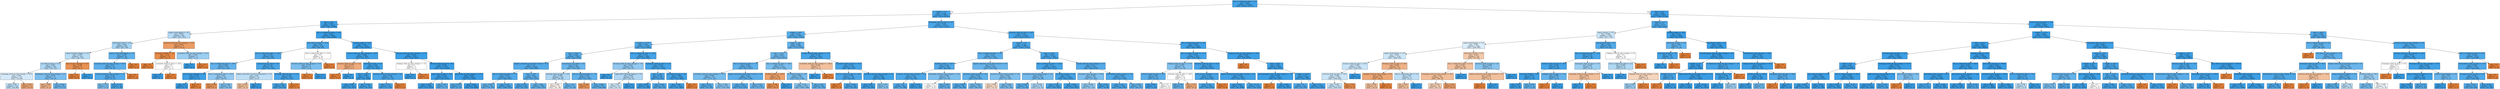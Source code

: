 digraph Tree {
node [shape=box, style="filled", color="black"] ;
0 [label="due_vs_submission_date <= 0.5\ngini = 0.083\nsamples = 153943\nvalue = [6670, 147273]", fillcolor="#399de5f3"] ;
1 [label="weight <= 1.5\ngini = 0.126\nsamples = 70923\nvalue = [4778, 66145]", fillcolor="#399de5ed"] ;
0 -> 1 [labeldistance=2.5, labelangle=45, headlabel="True"] ;
2 [label="date <= 33.0\ngini = 0.037\nsamples = 19112\nvalue = [363, 18749]", fillcolor="#399de5fa"] ;
1 -> 2 ;
3 [label="region_South Region <= 0.5\ngini = 0.474\nsamples = 262\nvalue = [101, 161]", fillcolor="#399de55f"] ;
2 -> 3 ;
4 [label="imd_band_0-10% <= 0.5\ngini = 0.458\nsamples = 245\nvalue = [87, 158]", fillcolor="#399de573"] ;
3 -> 4 ;
5 [label="region_Yorkshire Region <= 0.5\ngini = 0.478\nsamples = 203\nvalue = [80, 123]", fillcolor="#399de559"] ;
4 -> 5 ;
6 [label="url_clicks_by_days <= 0.5\ngini = 0.467\nsamples = 194\nvalue = [72, 122]", fillcolor="#399de569"] ;
5 -> 6 ;
7 [label="homepage_clicks_by_days_change <= 25.5\ngini = 0.493\nsamples = 123\nvalue = [54, 69]", fillcolor="#399de537"] ;
6 -> 7 ;
8 [label="gini = 0.48\nsamples = 110\nvalue = [44, 66]", fillcolor="#399de555"] ;
7 -> 8 ;
9 [label="gini = 0.355\nsamples = 13\nvalue = [10, 3]", fillcolor="#e58139b3"] ;
7 -> 9 ;
10 [label="homepage_clicks_by_days_change <= 6.5\ngini = 0.378\nsamples = 71\nvalue = [18, 53]", fillcolor="#399de5a8"] ;
6 -> 10 ;
11 [label="gini = 0.408\nsamples = 7\nvalue = [5, 2]", fillcolor="#e5813999"] ;
10 -> 11 ;
12 [label="gini = 0.324\nsamples = 64\nvalue = [13, 51]", fillcolor="#399de5be"] ;
10 -> 12 ;
13 [label="num_of_prev_attempts <= 0.5\ngini = 0.198\nsamples = 9\nvalue = [8, 1]", fillcolor="#e58139df"] ;
5 -> 13 ;
14 [label="gini = 0.0\nsamples = 8\nvalue = [8, 0]", fillcolor="#e58139ff"] ;
13 -> 14 ;
15 [label="gini = 0.0\nsamples = 1\nvalue = [0, 1]", fillcolor="#399de5ff"] ;
13 -> 15 ;
16 [label="region_South West Region <= 0.5\ngini = 0.278\nsamples = 42\nvalue = [7, 35]", fillcolor="#399de5cc"] ;
4 -> 16 ;
17 [label="oucontent_clicks_by_days_change <= 92.0\ngini = 0.25\nsamples = 41\nvalue = [6, 35]", fillcolor="#399de5d3"] ;
16 -> 17 ;
18 [label="resource_clicks_by_days_change <= 1.5\ngini = 0.219\nsamples = 40\nvalue = [5, 35]", fillcolor="#399de5db"] ;
17 -> 18 ;
19 [label="gini = 0.375\nsamples = 12\nvalue = [3, 9]", fillcolor="#399de5aa"] ;
18 -> 19 ;
20 [label="gini = 0.133\nsamples = 28\nvalue = [2, 26]", fillcolor="#399de5eb"] ;
18 -> 20 ;
21 [label="gini = 0.0\nsamples = 1\nvalue = [1, 0]", fillcolor="#e58139ff"] ;
17 -> 21 ;
22 [label="gini = 0.0\nsamples = 1\nvalue = [1, 0]", fillcolor="#e58139ff"] ;
16 -> 22 ;
23 [label="resource_clicks_by_days_change <= 13.0\ngini = 0.291\nsamples = 17\nvalue = [14, 3]", fillcolor="#e58139c8"] ;
3 -> 23 ;
24 [label="imd_band_70-80% <= 0.5\ngini = 0.133\nsamples = 14\nvalue = [13, 1]", fillcolor="#e58139eb"] ;
23 -> 24 ;
25 [label="gini = 0.0\nsamples = 12\nvalue = [12, 0]", fillcolor="#e58139ff"] ;
24 -> 25 ;
26 [label="oucontent_clicks_by_days <= 20.0\ngini = 0.5\nsamples = 2\nvalue = [1, 1]", fillcolor="#e5813900"] ;
24 -> 26 ;
27 [label="gini = 0.0\nsamples = 1\nvalue = [0, 1]", fillcolor="#399de5ff"] ;
26 -> 27 ;
28 [label="gini = 0.0\nsamples = 1\nvalue = [1, 0]", fillcolor="#e58139ff"] ;
26 -> 28 ;
29 [label="oucontent_clicks_by_days_change <= 41.0\ngini = 0.444\nsamples = 3\nvalue = [1, 2]", fillcolor="#399de57f"] ;
23 -> 29 ;
30 [label="gini = 0.0\nsamples = 2\nvalue = [0, 2]", fillcolor="#399de5ff"] ;
29 -> 30 ;
31 [label="gini = 0.0\nsamples = 1\nvalue = [1, 0]", fillcolor="#e58139ff"] ;
29 -> 31 ;
32 [label="due_vs_submission_date <= -6.5\ngini = 0.027\nsamples = 18850\nvalue = [262, 18588]", fillcolor="#399de5fb"] ;
2 -> 32 ;
33 [label="quiz_clicks_by_days <= 41.0\ngini = 0.19\nsamples = 638\nvalue = [68, 570]", fillcolor="#399de5e1"] ;
32 -> 33 ;
34 [label="due_vs_submission_date <= -24.5\ngini = 0.178\nsamples = 626\nvalue = [62, 564]", fillcolor="#399de5e3"] ;
33 -> 34 ;
35 [label="due_vs_submission_date <= -58.5\ngini = 0.288\nsamples = 155\nvalue = [27, 128]", fillcolor="#399de5c9"] ;
34 -> 35 ;
36 [label="num_of_prev_attempts <= 1.5\ngini = 0.027\nsamples = 72\nvalue = [1, 71]", fillcolor="#399de5fb"] ;
35 -> 36 ;
37 [label="gini = 0.0\nsamples = 71\nvalue = [0, 71]", fillcolor="#399de5ff"] ;
36 -> 37 ;
38 [label="gini = 0.0\nsamples = 1\nvalue = [1, 0]", fillcolor="#e58139ff"] ;
36 -> 38 ;
39 [label="due_vs_submission_date <= -53.5\ngini = 0.43\nsamples = 83\nvalue = [26, 57]", fillcolor="#399de58b"] ;
35 -> 39 ;
40 [label="gini = 0.245\nsamples = 7\nvalue = [6, 1]", fillcolor="#e58139d4"] ;
39 -> 40 ;
41 [label="gini = 0.388\nsamples = 76\nvalue = [20, 56]", fillcolor="#399de5a4"] ;
39 -> 41 ;
42 [label="assessment_type_TMA <= 0.5\ngini = 0.138\nsamples = 471\nvalue = [35, 436]", fillcolor="#399de5eb"] ;
34 -> 42 ;
43 [label="highest_education_A Level or Equivalent <= 0.5\ngini = 0.48\nsamples = 10\nvalue = [4, 6]", fillcolor="#399de555"] ;
42 -> 43 ;
44 [label="gini = 0.444\nsamples = 6\nvalue = [4, 2]", fillcolor="#e581397f"] ;
43 -> 44 ;
45 [label="gini = 0.0\nsamples = 4\nvalue = [0, 4]", fillcolor="#399de5ff"] ;
43 -> 45 ;
46 [label="forumng_clicks_by_days <= 81.0\ngini = 0.125\nsamples = 461\nvalue = [31, 430]", fillcolor="#399de5ed"] ;
42 -> 46 ;
47 [label="gini = 0.122\nsamples = 460\nvalue = [30, 430]", fillcolor="#399de5ed"] ;
46 -> 47 ;
48 [label="gini = 0.0\nsamples = 1\nvalue = [1, 0]", fillcolor="#e58139ff"] ;
46 -> 48 ;
49 [label="due_vs_submission_date <= -12.0\ngini = 0.5\nsamples = 12\nvalue = [6, 6]", fillcolor="#e5813900"] ;
33 -> 49 ;
50 [label="resource_clicks_by_days_change <= -5.5\ngini = 0.375\nsamples = 8\nvalue = [2, 6]", fillcolor="#399de5aa"] ;
49 -> 50 ;
51 [label="gini = 0.0\nsamples = 2\nvalue = [2, 0]", fillcolor="#e58139ff"] ;
50 -> 51 ;
52 [label="gini = 0.0\nsamples = 6\nvalue = [0, 6]", fillcolor="#399de5ff"] ;
50 -> 52 ;
53 [label="gini = 0.0\nsamples = 4\nvalue = [4, 0]", fillcolor="#e58139ff"] ;
49 -> 53 ;
54 [label="studied_credits <= 52.5\ngini = 0.021\nsamples = 18212\nvalue = [194, 18018]", fillcolor="#399de5fc"] ;
32 -> 54 ;
55 [label="resource_clicks_by_days_change <= -20.0\ngini = 0.068\nsamples = 1635\nvalue = [58, 1577]", fillcolor="#399de5f6"] ;
54 -> 55 ;
56 [label="resource_clicks_by_days <= 3.0\ngini = 0.375\nsamples = 4\nvalue = [3, 1]", fillcolor="#e58139aa"] ;
55 -> 56 ;
57 [label="gini = 0.0\nsamples = 3\nvalue = [3, 0]", fillcolor="#e58139ff"] ;
56 -> 57 ;
58 [label="gini = 0.0\nsamples = 1\nvalue = [0, 1]", fillcolor="#399de5ff"] ;
56 -> 58 ;
59 [label="imd_band_0-10% <= 0.5\ngini = 0.065\nsamples = 1631\nvalue = [55, 1576]", fillcolor="#399de5f6"] ;
55 -> 59 ;
60 [label="date <= 225.5\ngini = 0.054\nsamples = 1440\nvalue = [40, 1400]", fillcolor="#399de5f8"] ;
59 -> 60 ;
61 [label="gini = 0.036\nsamples = 1077\nvalue = [20, 1057]", fillcolor="#399de5fa"] ;
60 -> 61 ;
62 [label="gini = 0.104\nsamples = 363\nvalue = [20, 343]", fillcolor="#399de5f0"] ;
60 -> 62 ;
63 [label="glossary_clicks_by_days_change <= 4.5\ngini = 0.145\nsamples = 191\nvalue = [15, 176]", fillcolor="#399de5e9"] ;
59 -> 63 ;
64 [label="gini = 0.137\nsamples = 190\nvalue = [14, 176]", fillcolor="#399de5eb"] ;
63 -> 64 ;
65 [label="gini = 0.0\nsamples = 1\nvalue = [1, 0]", fillcolor="#e58139ff"] ;
63 -> 65 ;
66 [label="glossary_clicks_by_days_change <= -11.5\ngini = 0.016\nsamples = 16577\nvalue = [136, 16441]", fillcolor="#399de5fd"] ;
54 -> 66 ;
67 [label="subpage_clicks_by_days_change <= -3.5\ngini = 0.5\nsamples = 2\nvalue = [1, 1]", fillcolor="#e5813900"] ;
66 -> 67 ;
68 [label="gini = 0.0\nsamples = 1\nvalue = [0, 1]", fillcolor="#399de5ff"] ;
67 -> 68 ;
69 [label="gini = 0.0\nsamples = 1\nvalue = [1, 0]", fillcolor="#e58139ff"] ;
67 -> 69 ;
70 [label="forumng_clicks_by_days <= 6.5\ngini = 0.016\nsamples = 16575\nvalue = [135, 16440]", fillcolor="#399de5fd"] ;
66 -> 70 ;
71 [label="page_clicks_by_days <= 8.0\ngini = 0.025\nsamples = 8233\nvalue = [103, 8130]", fillcolor="#399de5fc"] ;
70 -> 71 ;
72 [label="gini = 0.024\nsamples = 8220\nvalue = [101, 8119]", fillcolor="#399de5fc"] ;
71 -> 72 ;
73 [label="gini = 0.26\nsamples = 13\nvalue = [2, 11]", fillcolor="#399de5d1"] ;
71 -> 73 ;
74 [label="quiz_clicks_by_days_change <= -37.5\ngini = 0.008\nsamples = 8342\nvalue = [32, 8310]", fillcolor="#399de5fe"] ;
70 -> 74 ;
75 [label="gini = 0.219\nsamples = 16\nvalue = [2, 14]", fillcolor="#399de5db"] ;
74 -> 75 ;
76 [label="gini = 0.007\nsamples = 8326\nvalue = [30, 8296]", fillcolor="#399de5fe"] ;
74 -> 76 ;
77 [label="homepage_clicks_by_days <= 9.5\ngini = 0.156\nsamples = 51811\nvalue = [4415, 47396]", fillcolor="#399de5e7"] ;
1 -> 77 ;
78 [label="weight <= 19.0\ngini = 0.227\nsamples = 17645\nvalue = [2306, 15339]", fillcolor="#399de5d9"] ;
77 -> 78 ;
79 [label="weight <= 17.75\ngini = 0.188\nsamples = 11165\nvalue = [1172, 9993]", fillcolor="#399de5e1"] ;
78 -> 79 ;
80 [label="date <= 150.0\ngini = 0.224\nsamples = 7266\nvalue = [936, 6330]", fillcolor="#399de5d9"] ;
79 -> 80 ;
81 [label="highest_education_Lower Than A Level <= 0.5\ngini = 0.21\nsamples = 6438\nvalue = [769, 5669]", fillcolor="#399de5dc"] ;
80 -> 81 ;
82 [label="due_vs_submission_date <= -7.5\ngini = 0.187\nsamples = 4455\nvalue = [464, 3991]", fillcolor="#399de5e1"] ;
81 -> 82 ;
83 [label="gini = 0.291\nsamples = 430\nvalue = [76, 354]", fillcolor="#399de5c8"] ;
82 -> 83 ;
84 [label="gini = 0.174\nsamples = 4025\nvalue = [388, 3637]", fillcolor="#399de5e4"] ;
82 -> 84 ;
85 [label="date <= 24.5\ngini = 0.26\nsamples = 1983\nvalue = [305, 1678]", fillcolor="#399de5d1"] ;
81 -> 85 ;
86 [label="gini = 0.175\nsamples = 588\nvalue = [57, 531]", fillcolor="#399de5e4"] ;
85 -> 86 ;
87 [label="gini = 0.292\nsamples = 1395\nvalue = [248, 1147]", fillcolor="#399de5c8"] ;
85 -> 87 ;
88 [label="assessment_type_CMA <= 0.5\ngini = 0.322\nsamples = 828\nvalue = [167, 661]", fillcolor="#399de5bf"] ;
80 -> 88 ;
89 [label="forumng_clicks_by_days <= 0.5\ngini = 0.466\nsamples = 149\nvalue = [55, 94]", fillcolor="#399de56a"] ;
88 -> 89 ;
90 [label="gini = 0.499\nsamples = 79\nvalue = [41, 38]", fillcolor="#e5813913"] ;
89 -> 90 ;
91 [label="gini = 0.32\nsamples = 70\nvalue = [14, 56]", fillcolor="#399de5bf"] ;
89 -> 91 ;
92 [label="due_vs_submission_date <= -7.0\ngini = 0.275\nsamples = 679\nvalue = [112, 567]", fillcolor="#399de5cd"] ;
88 -> 92 ;
93 [label="gini = 0.245\nsamples = 7\nvalue = [6, 1]", fillcolor="#e58139d4"] ;
92 -> 93 ;
94 [label="gini = 0.266\nsamples = 672\nvalue = [106, 566]", fillcolor="#399de5cf"] ;
92 -> 94 ;
95 [label="due_vs_submission_date <= -29.5\ngini = 0.114\nsamples = 3899\nvalue = [236, 3663]", fillcolor="#399de5ef"] ;
79 -> 95 ;
96 [label="forumng_clicks_by_days_change <= -7.0\ngini = 0.424\nsamples = 82\nvalue = [25, 57]", fillcolor="#399de58f"] ;
95 -> 96 ;
97 [label="gini = 0.0\nsamples = 15\nvalue = [0, 15]", fillcolor="#399de5ff"] ;
96 -> 97 ;
98 [label="region_West Midlands Region <= 0.5\ngini = 0.468\nsamples = 67\nvalue = [25, 42]", fillcolor="#399de567"] ;
96 -> 98 ;
99 [label="gini = 0.49\nsamples = 58\nvalue = [25, 33]", fillcolor="#399de53e"] ;
98 -> 99 ;
100 [label="gini = 0.0\nsamples = 9\nvalue = [0, 9]", fillcolor="#399de5ff"] ;
98 -> 100 ;
101 [label="homepage_clicks_by_days <= 1.5\ngini = 0.104\nsamples = 3817\nvalue = [211, 3606]", fillcolor="#399de5f0"] ;
95 -> 101 ;
102 [label="date <= 85.5\ngini = 0.158\nsamples = 877\nvalue = [76, 801]", fillcolor="#399de5e7"] ;
101 -> 102 ;
103 [label="gini = 0.065\nsamples = 299\nvalue = [10, 289]", fillcolor="#399de5f6"] ;
102 -> 103 ;
104 [label="gini = 0.202\nsamples = 578\nvalue = [66, 512]", fillcolor="#399de5de"] ;
102 -> 104 ;
105 [label="url_clicks_by_days <= 8.0\ngini = 0.088\nsamples = 2940\nvalue = [135, 2805]", fillcolor="#399de5f3"] ;
101 -> 105 ;
106 [label="gini = 0.087\nsamples = 2939\nvalue = [134, 2805]", fillcolor="#399de5f3"] ;
105 -> 106 ;
107 [label="gini = 0.0\nsamples = 1\nvalue = [1, 0]", fillcolor="#e58139ff"] ;
105 -> 107 ;
108 [label="weight <= 26.5\ngini = 0.289\nsamples = 6480\nvalue = [1134, 5346]", fillcolor="#399de5c9"] ;
78 -> 108 ;
109 [label="date <= 141.0\ngini = 0.326\nsamples = 5121\nvalue = [1048, 4073]", fillcolor="#399de5bd"] ;
108 -> 109 ;
110 [label="due_vs_submission_date <= -7.5\ngini = 0.283\nsamples = 2788\nvalue = [475, 2313]", fillcolor="#399de5cb"] ;
109 -> 110 ;
111 [label="oucontent_clicks_by_days_change <= -27.5\ngini = 0.365\nsamples = 717\nvalue = [172, 545]", fillcolor="#399de5af"] ;
110 -> 111 ;
112 [label="gini = 0.231\nsamples = 180\nvalue = [24, 156]", fillcolor="#399de5d8"] ;
111 -> 112 ;
113 [label="gini = 0.399\nsamples = 537\nvalue = [148, 389]", fillcolor="#399de59e"] ;
111 -> 113 ;
114 [label="highest_education_Lower Than A Level <= 0.5\ngini = 0.25\nsamples = 2071\nvalue = [303, 1768]", fillcolor="#399de5d3"] ;
110 -> 114 ;
115 [label="gini = 0.215\nsamples = 1433\nvalue = [176, 1257]", fillcolor="#399de5db"] ;
114 -> 115 ;
116 [label="gini = 0.319\nsamples = 638\nvalue = [127, 511]", fillcolor="#399de5c0"] ;
114 -> 116 ;
117 [label="due_vs_submission_date <= -29.0\ngini = 0.371\nsamples = 2333\nvalue = [573, 1760]", fillcolor="#399de5ac"] ;
109 -> 117 ;
118 [label="studied_credits <= 135.0\ngini = 0.32\nsamples = 20\nvalue = [16, 4]", fillcolor="#e58139bf"] ;
117 -> 118 ;
119 [label="gini = 0.198\nsamples = 18\nvalue = [16, 2]", fillcolor="#e58139df"] ;
118 -> 119 ;
120 [label="gini = 0.0\nsamples = 2\nvalue = [0, 2]", fillcolor="#399de5ff"] ;
118 -> 120 ;
121 [label="url_clicks_by_days <= 0.5\ngini = 0.366\nsamples = 2313\nvalue = [557, 1756]", fillcolor="#399de5ae"] ;
117 -> 121 ;
122 [label="gini = 0.39\nsamples = 1752\nvalue = [466, 1286]", fillcolor="#399de5a3"] ;
121 -> 122 ;
123 [label="gini = 0.272\nsamples = 561\nvalue = [91, 470]", fillcolor="#399de5ce"] ;
121 -> 123 ;
124 [label="ouwiki_clicks_by_days_change <= -5.5\ngini = 0.119\nsamples = 1359\nvalue = [86, 1273]", fillcolor="#399de5ee"] ;
108 -> 124 ;
125 [label="oucontent_clicks_by_days_change <= -126.0\ngini = 0.444\nsamples = 3\nvalue = [2, 1]", fillcolor="#e581397f"] ;
124 -> 125 ;
126 [label="gini = 0.0\nsamples = 1\nvalue = [0, 1]", fillcolor="#399de5ff"] ;
125 -> 126 ;
127 [label="gini = 0.0\nsamples = 2\nvalue = [2, 0]", fillcolor="#e58139ff"] ;
125 -> 127 ;
128 [label="oucontent_clicks_by_days <= 15.5\ngini = 0.116\nsamples = 1356\nvalue = [84, 1272]", fillcolor="#399de5ee"] ;
124 -> 128 ;
129 [label="due_vs_submission_date <= -94.5\ngini = 0.158\nsamples = 730\nvalue = [63, 667]", fillcolor="#399de5e7"] ;
128 -> 129 ;
130 [label="gini = 0.0\nsamples = 1\nvalue = [1, 0]", fillcolor="#e58139ff"] ;
129 -> 130 ;
131 [label="gini = 0.156\nsamples = 729\nvalue = [62, 667]", fillcolor="#399de5e7"] ;
129 -> 131 ;
132 [label="resource_clicks_by_days_change <= 5.5\ngini = 0.065\nsamples = 626\nvalue = [21, 605]", fillcolor="#399de5f6"] ;
128 -> 132 ;
133 [label="gini = 0.057\nsamples = 615\nvalue = [18, 597]", fillcolor="#399de5f7"] ;
132 -> 133 ;
134 [label="gini = 0.397\nsamples = 11\nvalue = [3, 8]", fillcolor="#399de59f"] ;
132 -> 134 ;
135 [label="forumng_clicks_by_days <= 16.5\ngini = 0.116\nsamples = 34166\nvalue = [2109, 32057]", fillcolor="#399de5ee"] ;
77 -> 135 ;
136 [label="weight <= 2.5\ngini = 0.146\nsamples = 18874\nvalue = [1500, 17374]", fillcolor="#399de5e9"] ;
135 -> 136 ;
137 [label="due_vs_submission_date <= -2.5\ngini = 0.257\nsamples = 1831\nvalue = [277, 1554]", fillcolor="#399de5d2"] ;
136 -> 137 ;
138 [label="studied_credits <= 140.0\ngini = 0.194\nsamples = 907\nvalue = [99, 808]", fillcolor="#399de5e0"] ;
137 -> 138 ;
139 [label="resource_clicks_by_days_change <= 8.5\ngini = 0.176\nsamples = 842\nvalue = [82, 760]", fillcolor="#399de5e3"] ;
138 -> 139 ;
140 [label="gini = 0.2\nsamples = 683\nvalue = [77, 606]", fillcolor="#399de5df"] ;
139 -> 140 ;
141 [label="gini = 0.061\nsamples = 159\nvalue = [5, 154]", fillcolor="#399de5f7"] ;
139 -> 141 ;
142 [label="homepage_clicks_by_days_change <= 13.5\ngini = 0.386\nsamples = 65\nvalue = [17, 48]", fillcolor="#399de5a5"] ;
138 -> 142 ;
143 [label="gini = 0.5\nsamples = 18\nvalue = [9, 9]", fillcolor="#e5813900"] ;
142 -> 143 ;
144 [label="gini = 0.282\nsamples = 47\nvalue = [8, 39]", fillcolor="#399de5cb"] ;
142 -> 144 ;
145 [label="highest_education_Lower Than A Level <= 0.5\ngini = 0.311\nsamples = 924\nvalue = [178, 746]", fillcolor="#399de5c2"] ;
137 -> 145 ;
146 [label="oucontent_clicks_by_days <= 6.5\ngini = 0.272\nsamples = 648\nvalue = [105, 543]", fillcolor="#399de5ce"] ;
145 -> 146 ;
147 [label="gini = 0.208\nsamples = 381\nvalue = [45, 336]", fillcolor="#399de5dd"] ;
146 -> 147 ;
148 [label="gini = 0.348\nsamples = 267\nvalue = [60, 207]", fillcolor="#399de5b5"] ;
146 -> 148 ;
149 [label="resource_clicks_by_days_change <= 0.5\ngini = 0.389\nsamples = 276\nvalue = [73, 203]", fillcolor="#399de5a3"] ;
145 -> 149 ;
150 [label="gini = 0.488\nsamples = 19\nvalue = [11, 8]", fillcolor="#e5813946"] ;
149 -> 150 ;
151 [label="gini = 0.366\nsamples = 257\nvalue = [62, 195]", fillcolor="#399de5ae"] ;
149 -> 151 ;
152 [label="date <= 194.5\ngini = 0.133\nsamples = 17043\nvalue = [1223, 15820]", fillcolor="#399de5eb"] ;
136 -> 152 ;
153 [label="due_vs_submission_date <= -20.5\ngini = 0.12\nsamples = 14670\nvalue = [939, 13731]", fillcolor="#399de5ee"] ;
152 -> 153 ;
154 [label="oucontent_clicks_by_days_change <= 0.5\ngini = 0.359\nsamples = 128\nvalue = [30, 98]", fillcolor="#399de5b1"] ;
153 -> 154 ;
155 [label="gini = 0.248\nsamples = 76\nvalue = [11, 65]", fillcolor="#399de5d4"] ;
154 -> 155 ;
156 [label="gini = 0.464\nsamples = 52\nvalue = [19, 33]", fillcolor="#399de56c"] ;
154 -> 156 ;
157 [label="url_clicks_by_days <= 1.5\ngini = 0.117\nsamples = 14542\nvalue = [909, 13633]", fillcolor="#399de5ee"] ;
153 -> 157 ;
158 [label="gini = 0.136\nsamples = 9240\nvalue = [679, 8561]", fillcolor="#399de5eb"] ;
157 -> 158 ;
159 [label="gini = 0.083\nsamples = 5302\nvalue = [230, 5072]", fillcolor="#399de5f3"] ;
157 -> 159 ;
160 [label="ouwiki_clicks_by_days_change <= -0.5\ngini = 0.211\nsamples = 2373\nvalue = [284, 2089]", fillcolor="#399de5dc"] ;
152 -> 160 ;
161 [label="oucontent_clicks_by_days <= 39.5\ngini = 0.383\nsamples = 221\nvalue = [57, 164]", fillcolor="#399de5a6"] ;
160 -> 161 ;
162 [label="gini = 0.428\nsamples = 171\nvalue = [53, 118]", fillcolor="#399de58c"] ;
161 -> 162 ;
163 [label="gini = 0.147\nsamples = 50\nvalue = [4, 46]", fillcolor="#399de5e9"] ;
161 -> 163 ;
164 [label="externalquiz_clicks_by_days <= 0.5\ngini = 0.189\nsamples = 2152\nvalue = [227, 1925]", fillcolor="#399de5e1"] ;
160 -> 164 ;
165 [label="gini = 0.167\nsamples = 1822\nvalue = [168, 1654]", fillcolor="#399de5e5"] ;
164 -> 165 ;
166 [label="gini = 0.294\nsamples = 330\nvalue = [59, 271]", fillcolor="#399de5c7"] ;
164 -> 166 ;
167 [label="due_vs_submission_date <= -0.5\ngini = 0.076\nsamples = 15292\nvalue = [609, 14683]", fillcolor="#399de5f4"] ;
135 -> 167 ;
168 [label="due_vs_submission_date <= -21.5\ngini = 0.103\nsamples = 6670\nvalue = [365, 6305]", fillcolor="#399de5f0"] ;
167 -> 168 ;
169 [label="subpage_clicks_by_days <= 17.5\ngini = 0.393\nsamples = 41\nvalue = [11, 30]", fillcolor="#399de5a1"] ;
168 -> 169 ;
170 [label="resource_clicks_by_days <= 8.5\ngini = 0.252\nsamples = 27\nvalue = [4, 23]", fillcolor="#399de5d3"] ;
169 -> 170 ;
171 [label="gini = 0.091\nsamples = 21\nvalue = [1, 20]", fillcolor="#399de5f2"] ;
170 -> 171 ;
172 [label="gini = 0.5\nsamples = 6\nvalue = [3, 3]", fillcolor="#e5813900"] ;
170 -> 172 ;
173 [label="forumng_clicks_by_days <= 46.0\ngini = 0.5\nsamples = 14\nvalue = [7, 7]", fillcolor="#e5813900"] ;
169 -> 173 ;
174 [label="gini = 0.278\nsamples = 6\nvalue = [1, 5]", fillcolor="#399de5cc"] ;
173 -> 174 ;
175 [label="gini = 0.375\nsamples = 8\nvalue = [6, 2]", fillcolor="#e58139aa"] ;
173 -> 175 ;
176 [label="forumng_clicks_by_days <= 31.5\ngini = 0.101\nsamples = 6629\nvalue = [354, 6275]", fillcolor="#399de5f1"] ;
168 -> 176 ;
177 [label="num_of_prev_attempts <= 3.5\ngini = 0.135\nsamples = 2646\nvalue = [192, 2454]", fillcolor="#399de5eb"] ;
176 -> 177 ;
178 [label="gini = 0.133\nsamples = 2644\nvalue = [190, 2454]", fillcolor="#399de5eb"] ;
177 -> 178 ;
179 [label="gini = 0.0\nsamples = 2\nvalue = [2, 0]", fillcolor="#e58139ff"] ;
177 -> 179 ;
180 [label="highest_education_Lower Than A Level <= 0.5\ngini = 0.078\nsamples = 3983\nvalue = [162, 3821]", fillcolor="#399de5f4"] ;
176 -> 180 ;
181 [label="gini = 0.059\nsamples = 2681\nvalue = [82, 2599]", fillcolor="#399de5f7"] ;
180 -> 181 ;
182 [label="gini = 0.115\nsamples = 1302\nvalue = [80, 1222]", fillcolor="#399de5ee"] ;
180 -> 182 ;
183 [label="dualpane_clicks_by_days_change <= -23.0\ngini = 0.055\nsamples = 8622\nvalue = [244, 8378]", fillcolor="#399de5f8"] ;
167 -> 183 ;
184 [label="gini = 0.0\nsamples = 2\nvalue = [2, 0]", fillcolor="#e58139ff"] ;
183 -> 184 ;
185 [label="date <= 84.5\ngini = 0.055\nsamples = 8620\nvalue = [242, 8378]", fillcolor="#399de5f8"] ;
183 -> 185 ;
186 [label="sharedsubpage_clicks_by_days_change <= -3.0\ngini = 0.034\nsamples = 4632\nvalue = [81, 4551]", fillcolor="#399de5fa"] ;
185 -> 186 ;
187 [label="gini = 0.0\nsamples = 1\nvalue = [1, 0]", fillcolor="#e58139ff"] ;
186 -> 187 ;
188 [label="gini = 0.034\nsamples = 4631\nvalue = [80, 4551]", fillcolor="#399de5fb"] ;
186 -> 188 ;
189 [label="weight <= 16.25\ngini = 0.077\nsamples = 3988\nvalue = [161, 3827]", fillcolor="#399de5f4"] ;
185 -> 189 ;
190 [label="gini = 0.2\nsamples = 222\nvalue = [25, 197]", fillcolor="#399de5df"] ;
189 -> 190 ;
191 [label="gini = 0.07\nsamples = 3766\nvalue = [136, 3630]", fillcolor="#399de5f5"] ;
189 -> 191 ;
192 [label="date <= 19.5\ngini = 0.045\nsamples = 83020\nvalue = [1892, 81128]", fillcolor="#399de5f9"] ;
0 -> 192 [labeldistance=2.5, labelangle=-45, headlabel="False"] ;
193 [label="weight <= 1.0\ngini = 0.177\nsamples = 6173\nvalue = [606, 5567]", fillcolor="#399de5e3"] ;
192 -> 193 ;
194 [label="region_Ireland <= 0.5\ngini = 0.488\nsamples = 1349\nvalue = [571, 778]", fillcolor="#399de544"] ;
193 -> 194 ;
195 [label="region_South Region <= 0.5\ngini = 0.495\nsamples = 1244\nvalue = [559, 685]", fillcolor="#399de52f"] ;
194 -> 195 ;
196 [label="region_North Region <= 0.5\ngini = 0.491\nsamples = 1134\nvalue = [489, 645]", fillcolor="#399de53e"] ;
195 -> 196 ;
197 [label="resource_clicks_by_days <= 42.5\ngini = 0.487\nsamples = 1091\nvalue = [458, 633]", fillcolor="#399de546"] ;
196 -> 197 ;
198 [label="resource_clicks_by_days <= 22.5\ngini = 0.488\nsamples = 1083\nvalue = [458, 625]", fillcolor="#399de544"] ;
197 -> 198 ;
199 [label="gini = 0.487\nsamples = 1073\nvalue = [449, 624]", fillcolor="#399de548"] ;
198 -> 199 ;
200 [label="gini = 0.18\nsamples = 10\nvalue = [9, 1]", fillcolor="#e58139e3"] ;
198 -> 200 ;
201 [label="gini = 0.0\nsamples = 8\nvalue = [0, 8]", fillcolor="#399de5ff"] ;
197 -> 201 ;
202 [label="forumng_clicks_by_days <= 34.0\ngini = 0.402\nsamples = 43\nvalue = [31, 12]", fillcolor="#e581399c"] ;
196 -> 202 ;
203 [label="subpage_clicks_by_days_change <= 6.5\ngini = 0.361\nsamples = 38\nvalue = [29, 9]", fillcolor="#e58139b0"] ;
202 -> 203 ;
204 [label="gini = 0.444\nsamples = 27\nvalue = [18, 9]", fillcolor="#e581397f"] ;
203 -> 204 ;
205 [label="gini = 0.0\nsamples = 11\nvalue = [11, 0]", fillcolor="#e58139ff"] ;
203 -> 205 ;
206 [label="due_vs_submission_date <= 9.5\ngini = 0.48\nsamples = 5\nvalue = [2, 3]", fillcolor="#399de555"] ;
202 -> 206 ;
207 [label="gini = 0.444\nsamples = 3\nvalue = [2, 1]", fillcolor="#e581397f"] ;
206 -> 207 ;
208 [label="gini = 0.0\nsamples = 2\nvalue = [0, 2]", fillcolor="#399de5ff"] ;
206 -> 208 ;
209 [label="imd_band_10-20% <= 0.5\ngini = 0.463\nsamples = 110\nvalue = [70, 40]", fillcolor="#e581396d"] ;
195 -> 209 ;
210 [label="due_vs_submission_date <= 21.5\ngini = 0.449\nsamples = 103\nvalue = [68, 35]", fillcolor="#e581397c"] ;
209 -> 210 ;
211 [label="homepage_clicks_by_days_change <= 19.5\ngini = 0.44\nsamples = 101\nvalue = [68, 33]", fillcolor="#e5813983"] ;
210 -> 211 ;
212 [label="gini = 0.474\nsamples = 70\nvalue = [43, 27]", fillcolor="#e581395f"] ;
211 -> 212 ;
213 [label="gini = 0.312\nsamples = 31\nvalue = [25, 6]", fillcolor="#e58139c2"] ;
211 -> 213 ;
214 [label="gini = 0.0\nsamples = 2\nvalue = [0, 2]", fillcolor="#399de5ff"] ;
210 -> 214 ;
215 [label="resource_clicks_by_days <= 4.5\ngini = 0.408\nsamples = 7\nvalue = [2, 5]", fillcolor="#399de599"] ;
209 -> 215 ;
216 [label="highest_education_Lower Than A Level <= 0.5\ngini = 0.444\nsamples = 3\nvalue = [2, 1]", fillcolor="#e581397f"] ;
215 -> 216 ;
217 [label="gini = 0.0\nsamples = 2\nvalue = [2, 0]", fillcolor="#e58139ff"] ;
216 -> 217 ;
218 [label="gini = 0.0\nsamples = 1\nvalue = [0, 1]", fillcolor="#399de5ff"] ;
216 -> 218 ;
219 [label="gini = 0.0\nsamples = 4\nvalue = [0, 4]", fillcolor="#399de5ff"] ;
215 -> 219 ;
220 [label="imd_band_60-70% <= 0.5\ngini = 0.202\nsamples = 105\nvalue = [12, 93]", fillcolor="#399de5de"] ;
194 -> 220 ;
221 [label="due_vs_submission_date <= 14.5\ngini = 0.137\nsamples = 95\nvalue = [7, 88]", fillcolor="#399de5eb"] ;
220 -> 221 ;
222 [label="resource_clicks_by_days <= 10.5\ngini = 0.106\nsamples = 89\nvalue = [5, 84]", fillcolor="#399de5f0"] ;
221 -> 222 ;
223 [label="imd_band_50-60% <= 0.5\ngini = 0.074\nsamples = 78\nvalue = [3, 75]", fillcolor="#399de5f5"] ;
222 -> 223 ;
224 [label="gini = 0.03\nsamples = 66\nvalue = [1, 65]", fillcolor="#399de5fb"] ;
223 -> 224 ;
225 [label="gini = 0.278\nsamples = 12\nvalue = [2, 10]", fillcolor="#399de5cc"] ;
223 -> 225 ;
226 [label="subpage_clicks_by_days <= 11.0\ngini = 0.298\nsamples = 11\nvalue = [2, 9]", fillcolor="#399de5c6"] ;
222 -> 226 ;
227 [label="gini = 0.0\nsamples = 2\nvalue = [2, 0]", fillcolor="#e58139ff"] ;
226 -> 227 ;
228 [label="gini = 0.0\nsamples = 9\nvalue = [0, 9]", fillcolor="#399de5ff"] ;
226 -> 228 ;
229 [label="homepage_clicks_by_days <= 3.5\ngini = 0.444\nsamples = 6\nvalue = [2, 4]", fillcolor="#399de57f"] ;
221 -> 229 ;
230 [label="homepage_clicks_by_days_change <= 0.5\ngini = 0.444\nsamples = 3\nvalue = [2, 1]", fillcolor="#e581397f"] ;
229 -> 230 ;
231 [label="gini = 0.0\nsamples = 1\nvalue = [0, 1]", fillcolor="#399de5ff"] ;
230 -> 231 ;
232 [label="gini = 0.0\nsamples = 2\nvalue = [2, 0]", fillcolor="#e58139ff"] ;
230 -> 232 ;
233 [label="gini = 0.0\nsamples = 3\nvalue = [0, 3]", fillcolor="#399de5ff"] ;
229 -> 233 ;
234 [label="subpage_clicks_by_days_change <= 6.5\ngini = 0.5\nsamples = 10\nvalue = [5, 5]", fillcolor="#e5813900"] ;
220 -> 234 ;
235 [label="due_vs_submission_date <= 2.5\ngini = 0.469\nsamples = 8\nvalue = [3, 5]", fillcolor="#399de566"] ;
234 -> 235 ;
236 [label="gini = 0.0\nsamples = 3\nvalue = [0, 3]", fillcolor="#399de5ff"] ;
235 -> 236 ;
237 [label="subpage_clicks_by_days_change <= 2.0\ngini = 0.48\nsamples = 5\nvalue = [3, 2]", fillcolor="#e5813955"] ;
235 -> 237 ;
238 [label="gini = 0.444\nsamples = 3\nvalue = [1, 2]", fillcolor="#399de57f"] ;
237 -> 238 ;
239 [label="gini = 0.0\nsamples = 2\nvalue = [2, 0]", fillcolor="#e58139ff"] ;
237 -> 239 ;
240 [label="gini = 0.0\nsamples = 2\nvalue = [2, 0]", fillcolor="#e58139ff"] ;
234 -> 240 ;
241 [label="studied_credits <= 45.0\ngini = 0.014\nsamples = 4824\nvalue = [35, 4789]", fillcolor="#399de5fd"] ;
193 -> 241 ;
242 [label="imd_band_10-20% <= 0.5\ngini = 0.291\nsamples = 17\nvalue = [3, 14]", fillcolor="#399de5c8"] ;
241 -> 242 ;
243 [label="imd_band_40-50% <= 0.5\ngini = 0.124\nsamples = 15\nvalue = [1, 14]", fillcolor="#399de5ed"] ;
242 -> 243 ;
244 [label="gini = 0.0\nsamples = 14\nvalue = [0, 14]", fillcolor="#399de5ff"] ;
243 -> 244 ;
245 [label="gini = 0.0\nsamples = 1\nvalue = [1, 0]", fillcolor="#e58139ff"] ;
243 -> 245 ;
246 [label="gini = 0.0\nsamples = 2\nvalue = [2, 0]", fillcolor="#e58139ff"] ;
242 -> 246 ;
247 [label="imd_band_0-10% <= 0.5\ngini = 0.013\nsamples = 4807\nvalue = [32, 4775]", fillcolor="#399de5fd"] ;
241 -> 247 ;
248 [label="sharedsubpage_clicks_by_days_change <= 0.5\ngini = 0.009\nsamples = 4354\nvalue = [20, 4334]", fillcolor="#399de5fe"] ;
247 -> 248 ;
249 [label="weight <= 3.5\ngini = 0.008\nsamples = 4323\nvalue = [18, 4305]", fillcolor="#399de5fe"] ;
248 -> 249 ;
250 [label="disability_N <= 0.5\ngini = 0.117\nsamples = 16\nvalue = [1, 15]", fillcolor="#399de5ee"] ;
249 -> 250 ;
251 [label="gini = 0.0\nsamples = 1\nvalue = [1, 0]", fillcolor="#e58139ff"] ;
250 -> 251 ;
252 [label="gini = 0.0\nsamples = 15\nvalue = [0, 15]", fillcolor="#399de5ff"] ;
250 -> 252 ;
253 [label="highest_education_Lower Than A Level <= 0.5\ngini = 0.008\nsamples = 4307\nvalue = [17, 4290]", fillcolor="#399de5fe"] ;
249 -> 253 ;
254 [label="gini = 0.003\nsamples = 2620\nvalue = [4, 2616]", fillcolor="#399de5ff"] ;
253 -> 254 ;
255 [label="gini = 0.015\nsamples = 1687\nvalue = [13, 1674]", fillcolor="#399de5fd"] ;
253 -> 255 ;
256 [label="oucollaborate_clicks_by_days_change <= 1.5\ngini = 0.121\nsamples = 31\nvalue = [2, 29]", fillcolor="#399de5ed"] ;
248 -> 256 ;
257 [label="region_Wales <= 0.5\ngini = 0.064\nsamples = 30\nvalue = [1, 29]", fillcolor="#399de5f6"] ;
256 -> 257 ;
258 [label="gini = 0.0\nsamples = 27\nvalue = [0, 27]", fillcolor="#399de5ff"] ;
257 -> 258 ;
259 [label="gini = 0.444\nsamples = 3\nvalue = [1, 2]", fillcolor="#399de57f"] ;
257 -> 259 ;
260 [label="gini = 0.0\nsamples = 1\nvalue = [1, 0]", fillcolor="#e58139ff"] ;
256 -> 260 ;
261 [label="ouelluminate_clicks_by_days <= 18.5\ngini = 0.052\nsamples = 453\nvalue = [12, 441]", fillcolor="#399de5f8"] ;
247 -> 261 ;
262 [label="subpage_clicks_by_days_change <= 68.5\ngini = 0.047\nsamples = 452\nvalue = [11, 441]", fillcolor="#399de5f9"] ;
261 -> 262 ;
263 [label="studied_credits <= 225.0\ngini = 0.04\nsamples = 436\nvalue = [9, 427]", fillcolor="#399de5fa"] ;
262 -> 263 ;
264 [label="gini = 0.036\nsamples = 431\nvalue = [8, 423]", fillcolor="#399de5fa"] ;
263 -> 264 ;
265 [label="gini = 0.32\nsamples = 5\nvalue = [1, 4]", fillcolor="#399de5bf"] ;
263 -> 265 ;
266 [label="homepage_clicks_by_days <= 49.0\ngini = 0.219\nsamples = 16\nvalue = [2, 14]", fillcolor="#399de5db"] ;
262 -> 266 ;
267 [label="gini = 0.0\nsamples = 2\nvalue = [2, 0]", fillcolor="#e58139ff"] ;
266 -> 267 ;
268 [label="gini = 0.0\nsamples = 14\nvalue = [0, 14]", fillcolor="#399de5ff"] ;
266 -> 268 ;
269 [label="gini = 0.0\nsamples = 1\nvalue = [1, 0]", fillcolor="#e58139ff"] ;
261 -> 269 ;
270 [label="assessment_type_Exam <= 0.5\ngini = 0.033\nsamples = 76847\nvalue = [1286, 75561]", fillcolor="#399de5fb"] ;
192 -> 270 ;
271 [label="weight <= 13.75\ngini = 0.028\nsamples = 74971\nvalue = [1077, 73894]", fillcolor="#399de5fb"] ;
270 -> 271 ;
272 [label="date <= 183.5\ngini = 0.015\nsamples = 49052\nvalue = [382, 48670]", fillcolor="#399de5fd"] ;
271 -> 272 ;
273 [label="forumng_clicks_by_days <= 19.5\ngini = 0.029\nsamples = 16504\nvalue = [242, 16262]", fillcolor="#399de5fb"] ;
272 -> 273 ;
274 [label="date <= 53.5\ngini = 0.043\nsamples = 9134\nvalue = [199, 8935]", fillcolor="#399de5f9"] ;
273 -> 274 ;
275 [label="quiz_clicks_by_days <= 11.5\ngini = 0.054\nsamples = 4498\nvalue = [124, 4374]", fillcolor="#399de5f8"] ;
274 -> 275 ;
276 [label="gini = 0.062\nsamples = 3742\nvalue = [120, 3622]", fillcolor="#399de5f7"] ;
275 -> 276 ;
277 [label="gini = 0.011\nsamples = 756\nvalue = [4, 752]", fillcolor="#399de5fe"] ;
275 -> 277 ;
278 [label="due_vs_submission_date <= 62.5\ngini = 0.032\nsamples = 4636\nvalue = [75, 4561]", fillcolor="#399de5fb"] ;
274 -> 278 ;
279 [label="gini = 0.028\nsamples = 4425\nvalue = [63, 4362]", fillcolor="#399de5fb"] ;
278 -> 279 ;
280 [label="gini = 0.107\nsamples = 211\nvalue = [12, 199]", fillcolor="#399de5f0"] ;
278 -> 280 ;
281 [label="homepage_clicks_by_days_change <= 417.5\ngini = 0.012\nsamples = 7370\nvalue = [43, 7327]", fillcolor="#399de5fe"] ;
273 -> 281 ;
282 [label="page_clicks_by_days_change <= 3.5\ngini = 0.011\nsamples = 7366\nvalue = [42, 7324]", fillcolor="#399de5fe"] ;
281 -> 282 ;
283 [label="gini = 0.011\nsamples = 7335\nvalue = [40, 7295]", fillcolor="#399de5fe"] ;
282 -> 283 ;
284 [label="gini = 0.121\nsamples = 31\nvalue = [2, 29]", fillcolor="#399de5ed"] ;
282 -> 284 ;
285 [label="quiz_clicks_by_days <= 34.0\ngini = 0.375\nsamples = 4\nvalue = [1, 3]", fillcolor="#399de5aa"] ;
281 -> 285 ;
286 [label="gini = 0.0\nsamples = 1\nvalue = [1, 0]", fillcolor="#e58139ff"] ;
285 -> 286 ;
287 [label="gini = 0.0\nsamples = 3\nvalue = [0, 3]", fillcolor="#399de5ff"] ;
285 -> 287 ;
288 [label="studied_credits <= 52.5\ngini = 0.009\nsamples = 32548\nvalue = [140, 32408]", fillcolor="#399de5fe"] ;
272 -> 288 ;
289 [label="due_vs_submission_date <= 28.5\ngini = 0.022\nsamples = 7282\nvalue = [82, 7200]", fillcolor="#399de5fc"] ;
288 -> 289 ;
290 [label="homepage_clicks_by_days <= 0.5\ngini = 0.042\nsamples = 2768\nvalue = [60, 2708]", fillcolor="#399de5f9"] ;
289 -> 290 ;
291 [label="gini = 0.117\nsamples = 161\nvalue = [10, 151]", fillcolor="#399de5ee"] ;
290 -> 291 ;
292 [label="gini = 0.038\nsamples = 2607\nvalue = [50, 2557]", fillcolor="#399de5fa"] ;
290 -> 292 ;
293 [label="quiz_clicks_by_days_change <= 74.5\ngini = 0.01\nsamples = 4514\nvalue = [22, 4492]", fillcolor="#399de5fe"] ;
289 -> 293 ;
294 [label="gini = 0.009\nsamples = 4491\nvalue = [20, 4471]", fillcolor="#399de5fe"] ;
293 -> 294 ;
295 [label="gini = 0.159\nsamples = 23\nvalue = [2, 21]", fillcolor="#399de5e7"] ;
293 -> 295 ;
296 [label="quiz_clicks_by_days <= 1784.5\ngini = 0.005\nsamples = 25266\nvalue = [58, 25208]", fillcolor="#399de5fe"] ;
288 -> 296 ;
297 [label="oucontent_clicks_by_days <= 56.5\ngini = 0.004\nsamples = 25241\nvalue = [56, 25185]", fillcolor="#399de5fe"] ;
296 -> 297 ;
298 [label="gini = 0.008\nsamples = 8936\nvalue = [37, 8899]", fillcolor="#399de5fe"] ;
297 -> 298 ;
299 [label="gini = 0.002\nsamples = 16305\nvalue = [19, 16286]", fillcolor="#399de5ff"] ;
297 -> 299 ;
300 [label="due_vs_submission_date <= 12.5\ngini = 0.147\nsamples = 25\nvalue = [2, 23]", fillcolor="#399de5e9"] ;
296 -> 300 ;
301 [label="gini = 0.48\nsamples = 5\nvalue = [2, 3]", fillcolor="#399de555"] ;
300 -> 301 ;
302 [label="gini = 0.0\nsamples = 20\nvalue = [0, 20]", fillcolor="#399de5ff"] ;
300 -> 302 ;
303 [label="homepage_clicks_by_days <= 11.5\ngini = 0.052\nsamples = 25919\nvalue = [695, 25224]", fillcolor="#399de5f8"] ;
271 -> 303 ;
304 [label="weight <= 19.0\ngini = 0.091\nsamples = 9069\nvalue = [432, 8637]", fillcolor="#399de5f2"] ;
303 -> 304 ;
305 [label="weight <= 15.5\ngini = 0.054\nsamples = 4318\nvalue = [120, 4198]", fillcolor="#399de5f8"] ;
304 -> 305 ;
306 [label="forumng_clicks_by_days <= 1.0\ngini = 0.291\nsamples = 153\nvalue = [27, 126]", fillcolor="#399de5c8"] ;
305 -> 306 ;
307 [label="gini = 0.372\nsamples = 81\nvalue = [20, 61]", fillcolor="#399de5ab"] ;
306 -> 307 ;
308 [label="gini = 0.176\nsamples = 72\nvalue = [7, 65]", fillcolor="#399de5e4"] ;
306 -> 308 ;
309 [label="quiz_clicks_by_days <= 40.5\ngini = 0.044\nsamples = 4165\nvalue = [93, 4072]", fillcolor="#399de5f9"] ;
305 -> 309 ;
310 [label="gini = 0.043\nsamples = 4161\nvalue = [91, 4070]", fillcolor="#399de5f9"] ;
309 -> 310 ;
311 [label="gini = 0.5\nsamples = 4\nvalue = [2, 2]", fillcolor="#e5813900"] ;
309 -> 311 ;
312 [label="weight <= 26.5\ngini = 0.123\nsamples = 4751\nvalue = [312, 4439]", fillcolor="#399de5ed"] ;
304 -> 312 ;
313 [label="date <= 113.5\ngini = 0.144\nsamples = 3563\nvalue = [278, 3285]", fillcolor="#399de5e9"] ;
312 -> 313 ;
314 [label="gini = 0.082\nsamples = 1372\nvalue = [59, 1313]", fillcolor="#399de5f4"] ;
313 -> 314 ;
315 [label="gini = 0.18\nsamples = 2191\nvalue = [219, 1972]", fillcolor="#399de5e3"] ;
313 -> 315 ;
316 [label="homepage_clicks_by_days_change <= -47.0\ngini = 0.056\nsamples = 1188\nvalue = [34, 1154]", fillcolor="#399de5f7"] ;
312 -> 316 ;
317 [label="gini = 0.0\nsamples = 1\nvalue = [1, 0]", fillcolor="#e58139ff"] ;
316 -> 317 ;
318 [label="gini = 0.054\nsamples = 1187\nvalue = [33, 1154]", fillcolor="#399de5f8"] ;
316 -> 318 ;
319 [label="weight <= 15.5\ngini = 0.031\nsamples = 16850\nvalue = [263, 16587]", fillcolor="#399de5fb"] ;
303 -> 319 ;
320 [label="forumng_clicks_by_days <= 14.5\ngini = 0.148\nsamples = 586\nvalue = [47, 539]", fillcolor="#399de5e9"] ;
319 -> 320 ;
321 [label="ouelluminate_clicks_by_days_change <= -9.0\ngini = 0.243\nsamples = 219\nvalue = [31, 188]", fillcolor="#399de5d5"] ;
320 -> 321 ;
322 [label="gini = 0.0\nsamples = 2\nvalue = [2, 0]", fillcolor="#e58139ff"] ;
321 -> 322 ;
323 [label="gini = 0.232\nsamples = 217\nvalue = [29, 188]", fillcolor="#399de5d8"] ;
321 -> 323 ;
324 [label="homepage_clicks_by_days <= 239.0\ngini = 0.083\nsamples = 367\nvalue = [16, 351]", fillcolor="#399de5f3"] ;
320 -> 324 ;
325 [label="gini = 0.079\nsamples = 366\nvalue = [15, 351]", fillcolor="#399de5f4"] ;
324 -> 325 ;
326 [label="gini = 0.0\nsamples = 1\nvalue = [1, 0]", fillcolor="#e58139ff"] ;
324 -> 326 ;
327 [label="quiz_clicks_by_days_change <= -1914.0\ngini = 0.026\nsamples = 16264\nvalue = [216, 16048]", fillcolor="#399de5fc"] ;
319 -> 327 ;
328 [label="gini = 0.0\nsamples = 1\nvalue = [1, 0]", fillcolor="#e58139ff"] ;
327 -> 328 ;
329 [label="homepage_clicks_by_days <= 19.5\ngini = 0.026\nsamples = 16263\nvalue = [215, 16048]", fillcolor="#399de5fc"] ;
327 -> 329 ;
330 [label="gini = 0.042\nsamples = 5419\nvalue = [115, 5304]", fillcolor="#399de5f9"] ;
329 -> 330 ;
331 [label="gini = 0.018\nsamples = 10844\nvalue = [100, 10744]", fillcolor="#399de5fd"] ;
329 -> 331 ;
332 [label="date <= 240.5\ngini = 0.198\nsamples = 1876\nvalue = [209, 1667]", fillcolor="#399de5df"] ;
270 -> 332 ;
333 [label="due_vs_submission_date <= 6.5\ngini = 0.278\nsamples = 533\nvalue = [89, 444]", fillcolor="#399de5cc"] ;
332 -> 333 ;
334 [label="gini = 0.0\nsamples = 2\nvalue = [2, 0]", fillcolor="#e58139ff"] ;
333 -> 334 ;
335 [label="url_clicks_by_days_change <= -1.5\ngini = 0.274\nsamples = 531\nvalue = [87, 444]", fillcolor="#399de5cd"] ;
333 -> 335 ;
336 [label="homepage_clicks_by_days <= 50.5\ngini = 0.19\nsamples = 198\nvalue = [21, 177]", fillcolor="#399de5e1"] ;
335 -> 336 ;
337 [label="ouelluminate_clicks_by_days_change <= 0.5\ngini = 0.176\nsamples = 195\nvalue = [19, 176]", fillcolor="#399de5e3"] ;
336 -> 337 ;
338 [label="gini = 0.168\nsamples = 194\nvalue = [18, 176]", fillcolor="#399de5e5"] ;
337 -> 338 ;
339 [label="gini = 0.0\nsamples = 1\nvalue = [1, 0]", fillcolor="#e58139ff"] ;
337 -> 339 ;
340 [label="resource_clicks_by_days_change <= -13.5\ngini = 0.444\nsamples = 3\nvalue = [2, 1]", fillcolor="#e581397f"] ;
336 -> 340 ;
341 [label="gini = 0.0\nsamples = 2\nvalue = [2, 0]", fillcolor="#e58139ff"] ;
340 -> 341 ;
342 [label="gini = 0.0\nsamples = 1\nvalue = [0, 1]", fillcolor="#399de5ff"] ;
340 -> 342 ;
343 [label="highest_education_Lower Than A Level <= 0.5\ngini = 0.318\nsamples = 333\nvalue = [66, 267]", fillcolor="#399de5c0"] ;
335 -> 343 ;
344 [label="region_South East Region <= 0.5\ngini = 0.261\nsamples = 246\nvalue = [38, 208]", fillcolor="#399de5d0"] ;
343 -> 344 ;
345 [label="gini = 0.239\nsamples = 231\nvalue = [32, 199]", fillcolor="#399de5d6"] ;
344 -> 345 ;
346 [label="gini = 0.48\nsamples = 15\nvalue = [6, 9]", fillcolor="#399de555"] ;
344 -> 346 ;
347 [label="studied_credits <= 80.0\ngini = 0.437\nsamples = 87\nvalue = [28, 59]", fillcolor="#399de586"] ;
343 -> 347 ;
348 [label="gini = 0.357\nsamples = 56\nvalue = [13, 43]", fillcolor="#399de5b2"] ;
347 -> 348 ;
349 [label="gini = 0.499\nsamples = 31\nvalue = [15, 16]", fillcolor="#399de510"] ;
347 -> 349 ;
350 [label="resource_clicks_by_days_change <= -5.5\ngini = 0.163\nsamples = 1343\nvalue = [120, 1223]", fillcolor="#399de5e6"] ;
332 -> 350 ;
351 [label="resource_clicks_by_days_change <= -49.0\ngini = 0.073\nsamples = 265\nvalue = [10, 255]", fillcolor="#399de5f5"] ;
350 -> 351 ;
352 [label="homepage_clicks_by_days <= 5.5\ngini = 0.5\nsamples = 2\nvalue = [1, 1]", fillcolor="#e5813900"] ;
351 -> 352 ;
353 [label="gini = 0.0\nsamples = 1\nvalue = [1, 0]", fillcolor="#e58139ff"] ;
352 -> 353 ;
354 [label="gini = 0.0\nsamples = 1\nvalue = [0, 1]", fillcolor="#399de5ff"] ;
352 -> 354 ;
355 [label="forumng_clicks_by_days_change <= 19.5\ngini = 0.066\nsamples = 263\nvalue = [9, 254]", fillcolor="#399de5f6"] ;
351 -> 355 ;
356 [label="region_South East Region <= 0.5\ngini = 0.06\nsamples = 258\nvalue = [8, 250]", fillcolor="#399de5f7"] ;
355 -> 356 ;
357 [label="gini = 0.048\nsamples = 242\nvalue = [6, 236]", fillcolor="#399de5f9"] ;
356 -> 357 ;
358 [label="gini = 0.219\nsamples = 16\nvalue = [2, 14]", fillcolor="#399de5db"] ;
356 -> 358 ;
359 [label="region_London Region <= 0.5\ngini = 0.32\nsamples = 5\nvalue = [1, 4]", fillcolor="#399de5bf"] ;
355 -> 359 ;
360 [label="gini = 0.0\nsamples = 4\nvalue = [0, 4]", fillcolor="#399de5ff"] ;
359 -> 360 ;
361 [label="gini = 0.0\nsamples = 1\nvalue = [1, 0]", fillcolor="#e58139ff"] ;
359 -> 361 ;
362 [label="due_vs_submission_date <= 24.5\ngini = 0.183\nsamples = 1078\nvalue = [110, 968]", fillcolor="#399de5e2"] ;
350 -> 362 ;
363 [label="externalquiz_clicks_by_days <= 13.5\ngini = 0.182\nsamples = 1077\nvalue = [109, 968]", fillcolor="#399de5e2"] ;
362 -> 363 ;
364 [label="homepage_clicks_by_days <= 4.5\ngini = 0.181\nsamples = 1076\nvalue = [108, 968]", fillcolor="#399de5e3"] ;
363 -> 364 ;
365 [label="gini = 0.212\nsamples = 714\nvalue = [86, 628]", fillcolor="#399de5dc"] ;
364 -> 365 ;
366 [label="gini = 0.114\nsamples = 362\nvalue = [22, 340]", fillcolor="#399de5ef"] ;
364 -> 366 ;
367 [label="gini = 0.0\nsamples = 1\nvalue = [1, 0]", fillcolor="#e58139ff"] ;
363 -> 367 ;
368 [label="gini = 0.0\nsamples = 1\nvalue = [1, 0]", fillcolor="#e58139ff"] ;
362 -> 368 ;
}